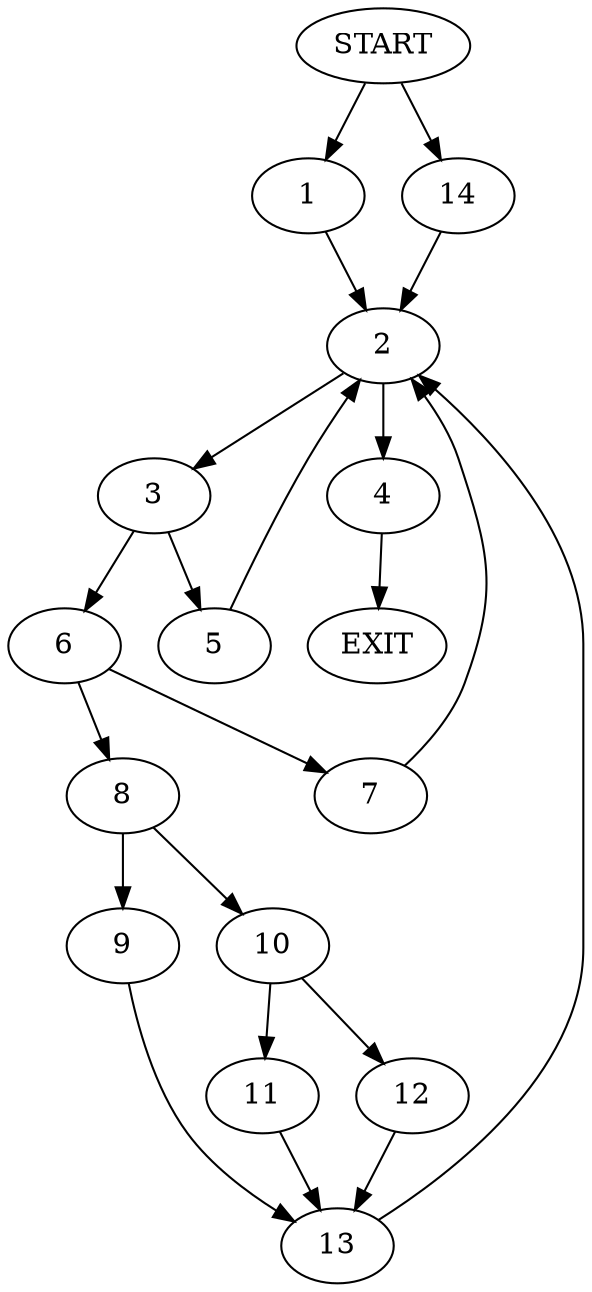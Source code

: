 digraph {
0 [label="START"]
15 [label="EXIT"]
0 -> 1
1 -> 2
2 -> 3
2 -> 4
3 -> 5
3 -> 6
4 -> 15
6 -> 7
6 -> 8
5 -> 2
7 -> 2
8 -> 9
8 -> 10
10 -> 11
10 -> 12
9 -> 13
13 -> 2
11 -> 13
12 -> 13
0 -> 14
14 -> 2
}
